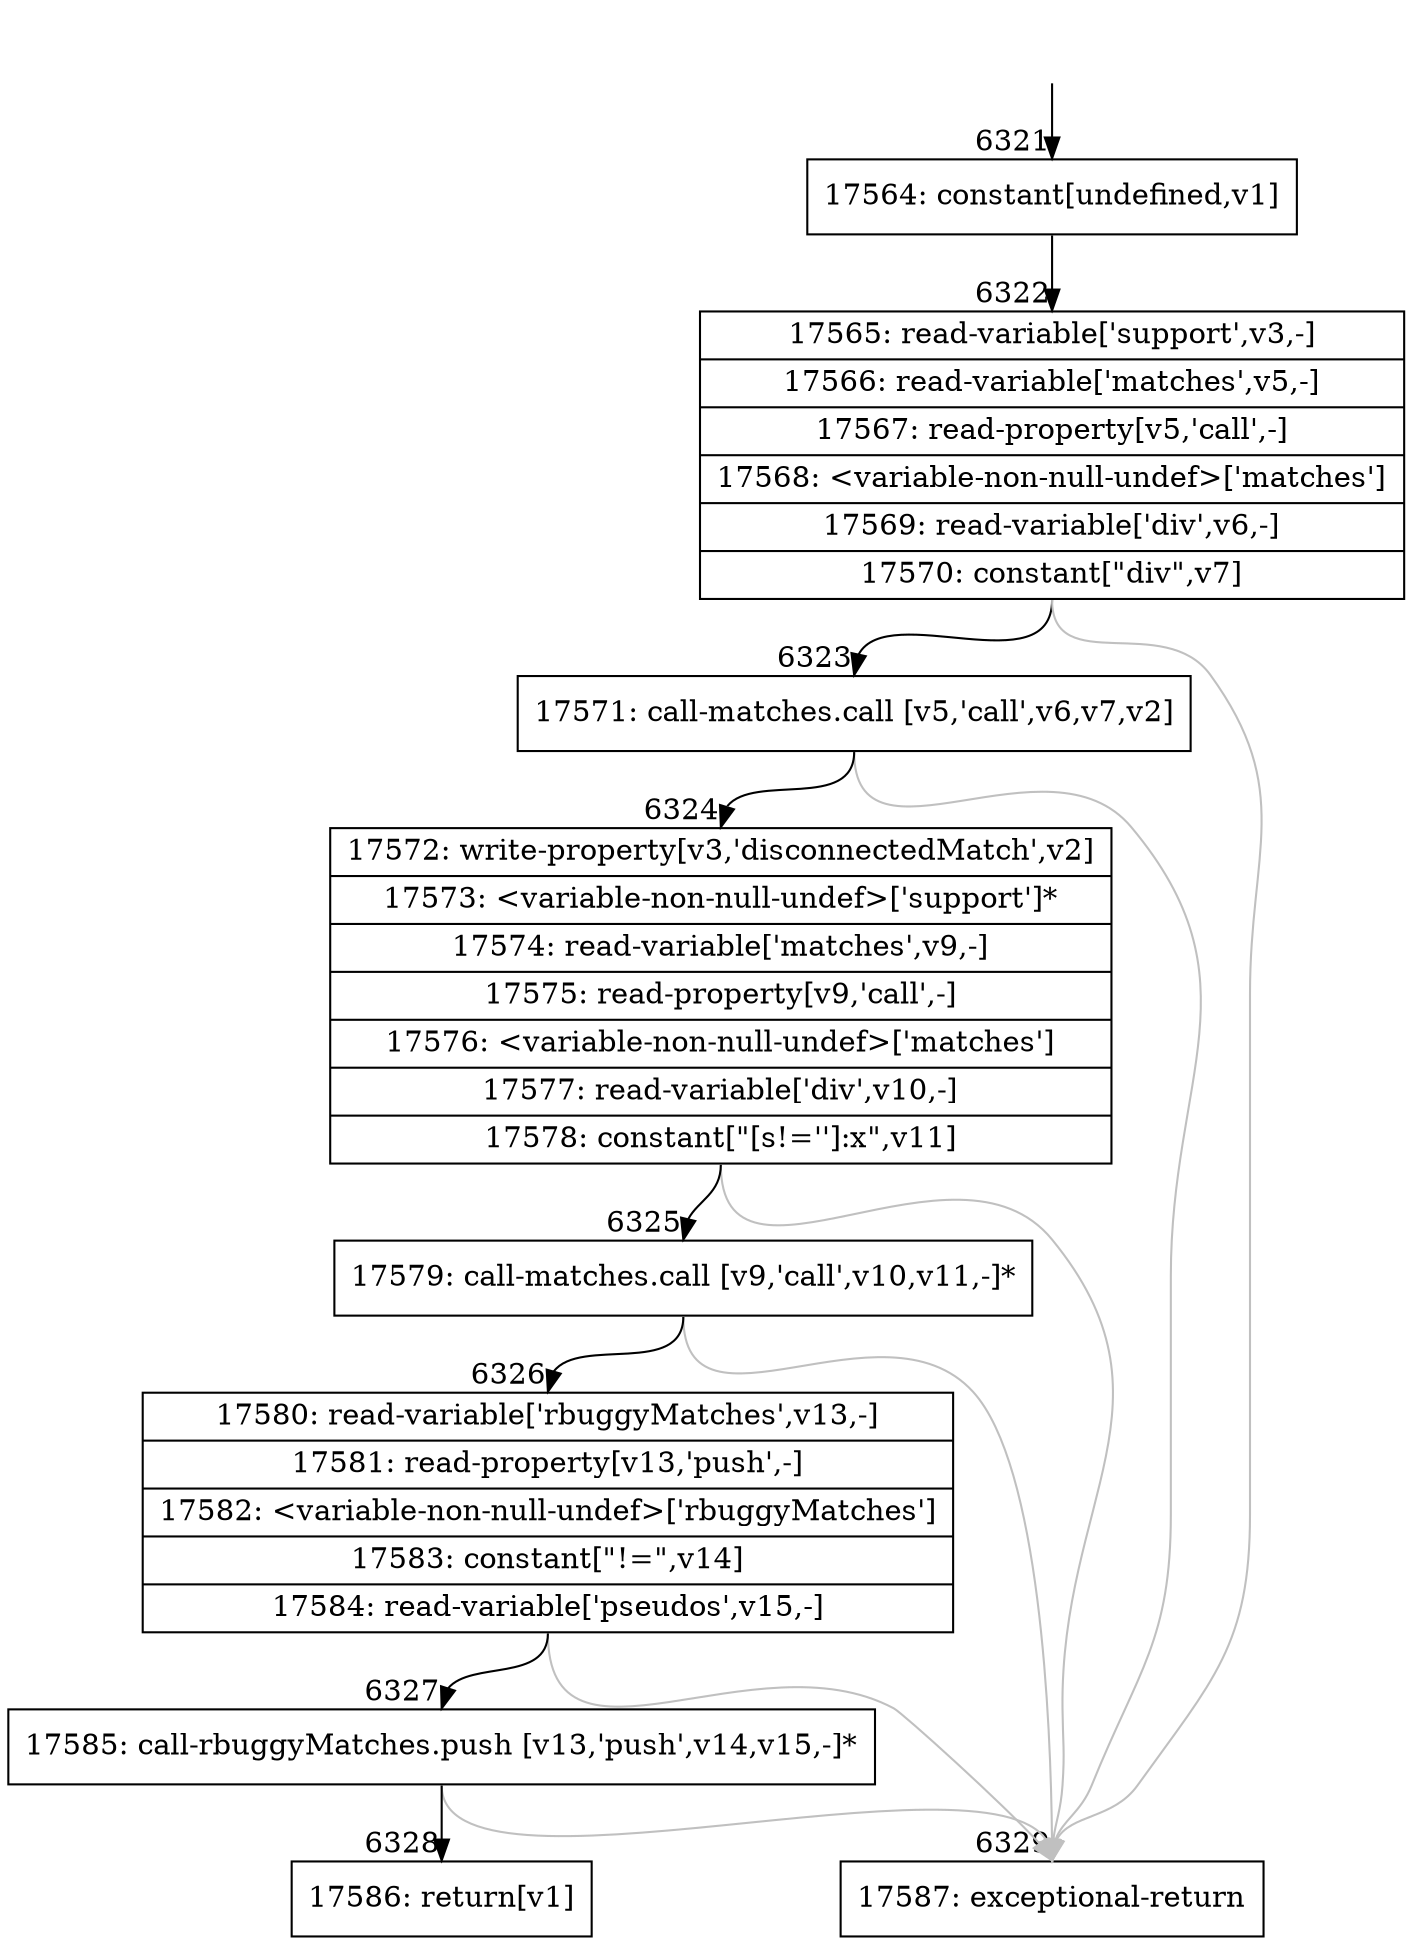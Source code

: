 digraph {
rankdir="TD"
BB_entry503[shape=none,label=""];
BB_entry503 -> BB6321 [tailport=s, headport=n, headlabel="    6321"]
BB6321 [shape=record label="{17564: constant[undefined,v1]}" ] 
BB6321 -> BB6322 [tailport=s, headport=n, headlabel="      6322"]
BB6322 [shape=record label="{17565: read-variable['support',v3,-]|17566: read-variable['matches',v5,-]|17567: read-property[v5,'call',-]|17568: \<variable-non-null-undef\>['matches']|17569: read-variable['div',v6,-]|17570: constant[\"div\",v7]}" ] 
BB6322 -> BB6323 [tailport=s, headport=n, headlabel="      6323"]
BB6322 -> BB6329 [tailport=s, headport=n, color=gray, headlabel="      6329"]
BB6323 [shape=record label="{17571: call-matches.call [v5,'call',v6,v7,v2]}" ] 
BB6323 -> BB6324 [tailport=s, headport=n, headlabel="      6324"]
BB6323 -> BB6329 [tailport=s, headport=n, color=gray]
BB6324 [shape=record label="{17572: write-property[v3,'disconnectedMatch',v2]|17573: \<variable-non-null-undef\>['support']*|17574: read-variable['matches',v9,-]|17575: read-property[v9,'call',-]|17576: \<variable-non-null-undef\>['matches']|17577: read-variable['div',v10,-]|17578: constant[\"[s!='']:x\",v11]}" ] 
BB6324 -> BB6325 [tailport=s, headport=n, headlabel="      6325"]
BB6324 -> BB6329 [tailport=s, headport=n, color=gray]
BB6325 [shape=record label="{17579: call-matches.call [v9,'call',v10,v11,-]*}" ] 
BB6325 -> BB6326 [tailport=s, headport=n, headlabel="      6326"]
BB6325 -> BB6329 [tailport=s, headport=n, color=gray]
BB6326 [shape=record label="{17580: read-variable['rbuggyMatches',v13,-]|17581: read-property[v13,'push',-]|17582: \<variable-non-null-undef\>['rbuggyMatches']|17583: constant[\"!=\",v14]|17584: read-variable['pseudos',v15,-]}" ] 
BB6326 -> BB6327 [tailport=s, headport=n, headlabel="      6327"]
BB6326 -> BB6329 [tailport=s, headport=n, color=gray]
BB6327 [shape=record label="{17585: call-rbuggyMatches.push [v13,'push',v14,v15,-]*}" ] 
BB6327 -> BB6328 [tailport=s, headport=n, headlabel="      6328"]
BB6327 -> BB6329 [tailport=s, headport=n, color=gray]
BB6328 [shape=record label="{17586: return[v1]}" ] 
BB6329 [shape=record label="{17587: exceptional-return}" ] 
//#$~ 5046
}
